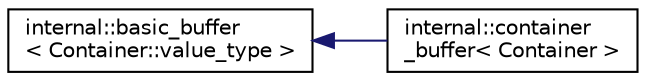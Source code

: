 digraph "Graphical Class Hierarchy"
{
  edge [fontname="Helvetica",fontsize="10",labelfontname="Helvetica",labelfontsize="10"];
  node [fontname="Helvetica",fontsize="10",shape=record];
  rankdir="LR";
  Node1 [label="internal::basic_buffer\l\< Container::value_type \>",height=0.2,width=0.4,color="black", fillcolor="white", style="filled",URL="$classinternal_1_1basic__buffer.html"];
  Node1 -> Node2 [dir="back",color="midnightblue",fontsize="10",style="solid",fontname="Helvetica"];
  Node2 [label="internal::container\l_buffer\< Container \>",height=0.2,width=0.4,color="black", fillcolor="white", style="filled",URL="$classinternal_1_1container__buffer.html"];
}
